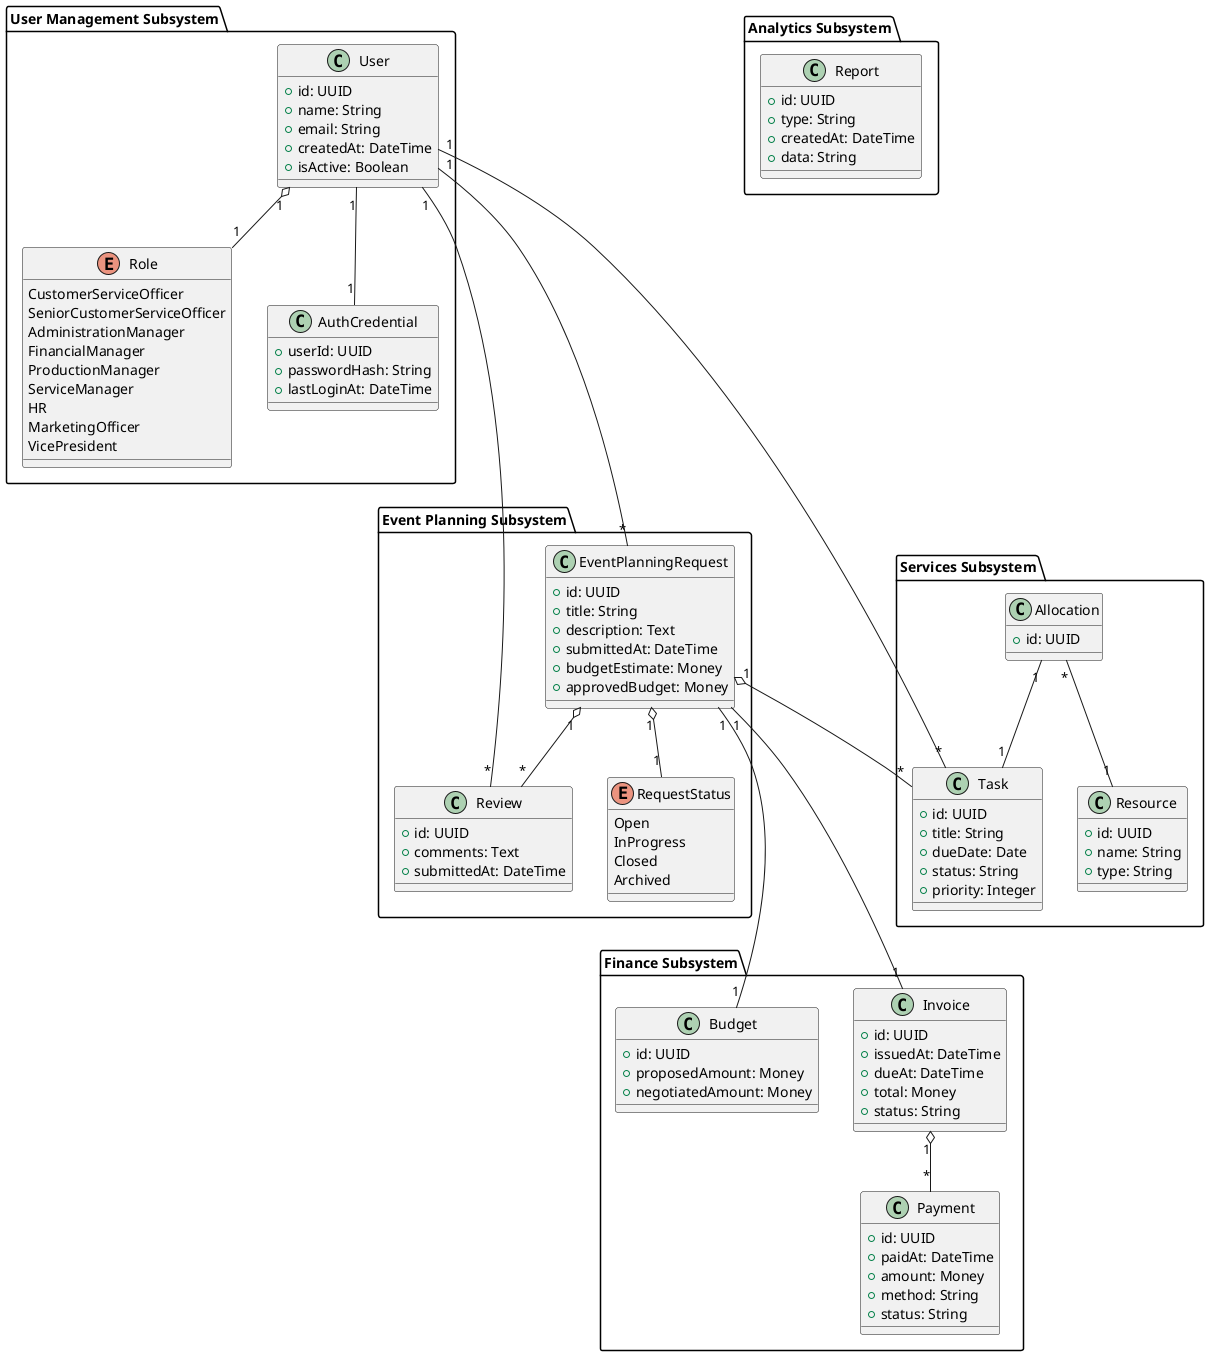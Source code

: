 @startuml
package "User Management Subsystem" as UMS {
  enum Role {
    CustomerServiceOfficer
    SeniorCustomerServiceOfficer
    AdministrationManager
    FinancialManager
    ProductionManager
    ServiceManager
    HR
    MarketingOfficer
    VicePresident
  }

  class User {
    +id: UUID
    +name: String
    +email: String
    +createdAt: DateTime
    +isActive: Boolean
  }

  class AuthCredential {
    +userId: UUID
    +passwordHash: String
    +lastLoginAt: DateTime
  }
}

package "Event Planning Subsystem" as EPS {
  enum RequestStatus {
    Open
    InProgress
    Closed
    Archived
  }

  class EventPlanningRequest {
    +id: UUID
    +title: String
    +description: Text
    +submittedAt: DateTime
    +budgetEstimate: Money
    +approvedBudget: Money
  }

  class Review {
    +id: UUID
    +comments: Text
    +submittedAt: DateTime
  }
}

package "Services Subsystem" as SVC {
  class Task {
    +id: UUID
    +title: String
    +dueDate: Date
    +status: String
    +priority: Integer
  }

  class Resource {
    +id: UUID
    +name: String
    +type: String
  }

  class Allocation {
    +id: UUID
  }
}

package "Finance Subsystem" as FIN {
  class Budget {
    +id: UUID
    +proposedAmount: Money
    +negotiatedAmount: Money
  }

  class Invoice {
    +id: UUID
    +issuedAt: DateTime
    +dueAt: DateTime
    +total: Money
    +status: String
  }

  class Payment {
    +id: UUID
    +paidAt: DateTime
    +amount: Money
    +method: String
    +status: String
  }
}

package "Analytics Subsystem" as ANA {
  class Report {
    +id: UUID
    +type: String
    +createdAt: DateTime
    +data: String
  }
}

UMS.User "1" o-- "1" UMS.Role
UMS.User "1" -- "1" UMS.AuthCredential
EPS.EventPlanningRequest "1" o-- "1" EPS.RequestStatus
EPS.EventPlanningRequest "1" o-- "*" EPS.Review
SVC.Allocation "1" -- "1" SVC.Task
SVC.Allocation "*" -- "1" SVC.Resource
FIN.Invoice "1" o-- "*" FIN.Payment

UMS.User "1" --- "*" SVC.Task
UMS.User "1" --- "*" EPS.Review
UMS.User "1" --- "*" EPS.EventPlanningRequest
EPS.EventPlanningRequest "1" o-- "*" SVC.Task
EPS.EventPlanningRequest "1" --- "1" FIN.Budget
FIN.Invoice "1" --- "1" EPS.EventPlanningRequest
@enduml
